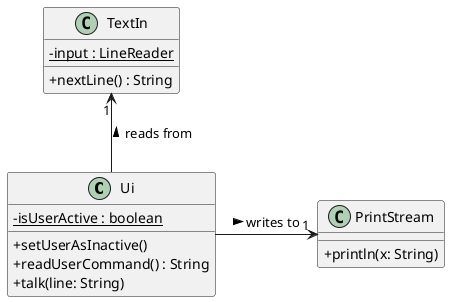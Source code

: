@startuml
skinparam classAttributeIconSize 0

class Ui {
        - isUserActive : boolean {static}

        + setUserAsInactive()
        + readUserCommand() : String
        + talk(line: String)
}

class TextIn {
        - input : LineReader {static}

        + nextLine() : String
}

class PrintStream {
        + println(x: String)
}

Ui -up-> "1" TextIn : reads from >
Ui -right-> "1" PrintStream : writes to >

@enduml

